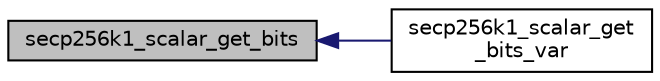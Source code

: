 digraph "secp256k1_scalar_get_bits"
{
  edge [fontname="Helvetica",fontsize="10",labelfontname="Helvetica",labelfontsize="10"];
  node [fontname="Helvetica",fontsize="10",shape=record];
  rankdir="LR";
  Node29 [label="secp256k1_scalar_get_bits",height=0.2,width=0.4,color="black", fillcolor="grey75", style="filled", fontcolor="black"];
  Node29 -> Node30 [dir="back",color="midnightblue",fontsize="10",style="solid",fontname="Helvetica"];
  Node30 [label="secp256k1_scalar_get\l_bits_var",height=0.2,width=0.4,color="black", fillcolor="white", style="filled",URL="$db/d1f/scalar__4x64__impl_8h.html#a1f879094999b165babd24ee1f8ab0346"];
}
